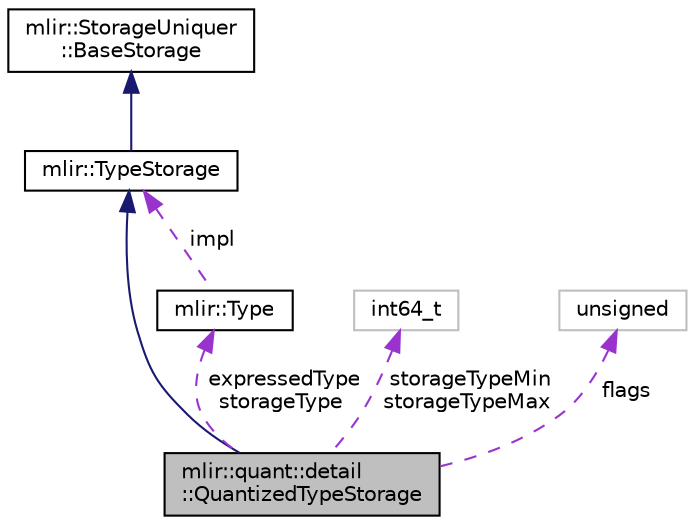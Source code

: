 digraph "mlir::quant::detail::QuantizedTypeStorage"
{
  bgcolor="transparent";
  edge [fontname="Helvetica",fontsize="10",labelfontname="Helvetica",labelfontsize="10"];
  node [fontname="Helvetica",fontsize="10",shape=record];
  Node6 [label="mlir::quant::detail\l::QuantizedTypeStorage",height=0.2,width=0.4,color="black", fillcolor="grey75", style="filled", fontcolor="black"];
  Node7 -> Node6 [dir="back",color="midnightblue",fontsize="10",style="solid",fontname="Helvetica"];
  Node7 [label="mlir::TypeStorage",height=0.2,width=0.4,color="black",URL="$classmlir_1_1TypeStorage.html",tooltip="Base storage class appearing in a Type. "];
  Node8 -> Node7 [dir="back",color="midnightblue",fontsize="10",style="solid",fontname="Helvetica"];
  Node8 [label="mlir::StorageUniquer\l::BaseStorage",height=0.2,width=0.4,color="black",URL="$classmlir_1_1StorageUniquer_1_1BaseStorage.html",tooltip="This class acts as the base storage that all storage classes must derived from. "];
  Node9 -> Node6 [dir="back",color="darkorchid3",fontsize="10",style="dashed",label=" expressedType\nstorageType" ,fontname="Helvetica"];
  Node9 [label="mlir::Type",height=0.2,width=0.4,color="black",URL="$classmlir_1_1Type.html",tooltip="Instances of the Type class are immutable and uniqued. "];
  Node7 -> Node9 [dir="back",color="darkorchid3",fontsize="10",style="dashed",label=" impl" ,fontname="Helvetica"];
  Node10 -> Node6 [dir="back",color="darkorchid3",fontsize="10",style="dashed",label=" storageTypeMin\nstorageTypeMax" ,fontname="Helvetica"];
  Node10 [label="int64_t",height=0.2,width=0.4,color="grey75"];
  Node11 -> Node6 [dir="back",color="darkorchid3",fontsize="10",style="dashed",label=" flags" ,fontname="Helvetica"];
  Node11 [label="unsigned",height=0.2,width=0.4,color="grey75"];
}
